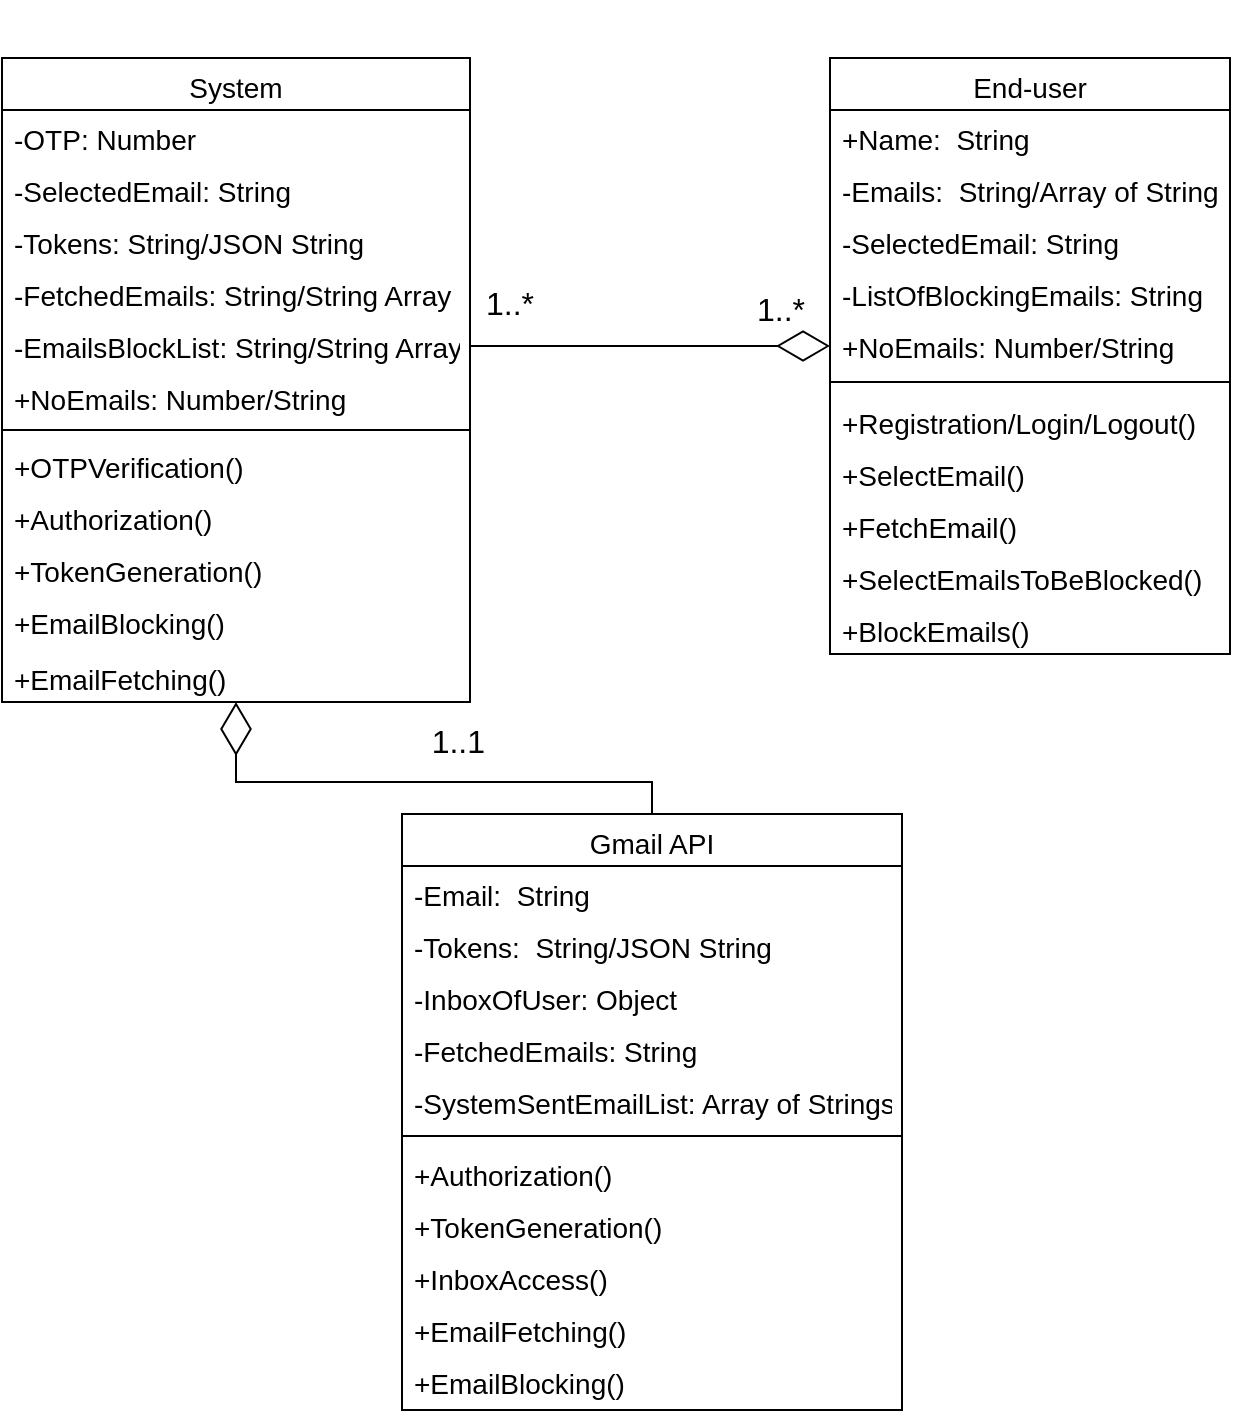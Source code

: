 <mxfile version="21.7.5" type="github">
  <diagram id="C5RBs43oDa-KdzZeNtuy" name="Page-1">
    <mxGraphModel dx="1050" dy="1735" grid="1" gridSize="10" guides="1" tooltips="1" connect="1" arrows="1" fold="1" page="1" pageScale="1" pageWidth="827" pageHeight="1169" math="0" shadow="0">
      <root>
        <mxCell id="WIyWlLk6GJQsqaUBKTNV-0" />
        <mxCell id="WIyWlLk6GJQsqaUBKTNV-1" parent="WIyWlLk6GJQsqaUBKTNV-0" />
        <mxCell id="8RGstxOjwjv9jnQM3LrZ-42" value="System" style="swimlane;fontStyle=0;align=center;verticalAlign=top;childLayout=stackLayout;horizontal=1;startSize=26;horizontalStack=0;resizeParent=1;resizeLast=0;collapsible=1;marginBottom=0;rounded=0;shadow=0;strokeWidth=1;fillColor=none;fontSize=14;" parent="WIyWlLk6GJQsqaUBKTNV-1" vertex="1">
          <mxGeometry x="66" y="-1042" width="234" height="322" as="geometry">
            <mxRectangle x="230" y="140" width="160" height="26" as="alternateBounds" />
          </mxGeometry>
        </mxCell>
        <mxCell id="8RGstxOjwjv9jnQM3LrZ-43" value="-OTP: Number" style="text;align=left;verticalAlign=top;spacingLeft=4;spacingRight=4;overflow=hidden;rotatable=0;points=[[0,0.5],[1,0.5]];portConstraint=eastwest;fontSize=14;" parent="8RGstxOjwjv9jnQM3LrZ-42" vertex="1">
          <mxGeometry y="26" width="234" height="26" as="geometry" />
        </mxCell>
        <mxCell id="8RGstxOjwjv9jnQM3LrZ-44" value="-SelectedEmail: String" style="text;align=left;verticalAlign=top;spacingLeft=4;spacingRight=4;overflow=hidden;rotatable=0;points=[[0,0.5],[1,0.5]];portConstraint=eastwest;rounded=0;shadow=0;html=0;fontSize=14;" parent="8RGstxOjwjv9jnQM3LrZ-42" vertex="1">
          <mxGeometry y="52" width="234" height="26" as="geometry" />
        </mxCell>
        <mxCell id="8RGstxOjwjv9jnQM3LrZ-45" value="-Tokens: String/JSON String" style="text;align=left;verticalAlign=top;spacingLeft=4;spacingRight=4;overflow=hidden;rotatable=0;points=[[0,0.5],[1,0.5]];portConstraint=eastwest;rounded=0;shadow=0;html=0;fontSize=14;" parent="8RGstxOjwjv9jnQM3LrZ-42" vertex="1">
          <mxGeometry y="78" width="234" height="26" as="geometry" />
        </mxCell>
        <mxCell id="8RGstxOjwjv9jnQM3LrZ-88" value="-FetchedEmails: String/String Array" style="text;align=left;verticalAlign=top;spacingLeft=4;spacingRight=4;overflow=hidden;rotatable=0;points=[[0,0.5],[1,0.5]];portConstraint=eastwest;rounded=0;shadow=0;html=0;fontSize=14;" parent="8RGstxOjwjv9jnQM3LrZ-42" vertex="1">
          <mxGeometry y="104" width="234" height="26" as="geometry" />
        </mxCell>
        <mxCell id="8RGstxOjwjv9jnQM3LrZ-87" value="-EmailsBlockList: String/String Array" style="text;align=left;verticalAlign=top;spacingLeft=4;spacingRight=4;overflow=hidden;rotatable=0;points=[[0,0.5],[1,0.5]];portConstraint=eastwest;rounded=0;shadow=0;html=0;fontSize=14;" parent="8RGstxOjwjv9jnQM3LrZ-42" vertex="1">
          <mxGeometry y="130" width="234" height="26" as="geometry" />
        </mxCell>
        <mxCell id="8RGstxOjwjv9jnQM3LrZ-56" value="+NoEmails: Number/String" style="text;align=left;verticalAlign=top;spacingLeft=4;spacingRight=4;overflow=hidden;rotatable=0;points=[[0,0.5],[1,0.5]];portConstraint=eastwest;rounded=0;shadow=0;html=0;fontSize=14;" parent="8RGstxOjwjv9jnQM3LrZ-42" vertex="1">
          <mxGeometry y="156" width="234" height="26" as="geometry" />
        </mxCell>
        <mxCell id="8RGstxOjwjv9jnQM3LrZ-46" value="" style="line;html=1;strokeWidth=1;align=left;verticalAlign=middle;spacingTop=-1;spacingLeft=3;spacingRight=3;rotatable=0;labelPosition=right;points=[];portConstraint=eastwest;" parent="8RGstxOjwjv9jnQM3LrZ-42" vertex="1">
          <mxGeometry y="182" width="234" height="8" as="geometry" />
        </mxCell>
        <mxCell id="8RGstxOjwjv9jnQM3LrZ-47" value="+OTPVerification()" style="text;align=left;verticalAlign=top;spacingLeft=4;spacingRight=4;overflow=hidden;rotatable=0;points=[[0,0.5],[1,0.5]];portConstraint=eastwest;fontSize=14;" parent="8RGstxOjwjv9jnQM3LrZ-42" vertex="1">
          <mxGeometry y="190" width="234" height="26" as="geometry" />
        </mxCell>
        <mxCell id="8RGstxOjwjv9jnQM3LrZ-48" value="+Authorization()" style="text;align=left;verticalAlign=top;spacingLeft=4;spacingRight=4;overflow=hidden;rotatable=0;points=[[0,0.5],[1,0.5]];portConstraint=eastwest;fontSize=14;" parent="8RGstxOjwjv9jnQM3LrZ-42" vertex="1">
          <mxGeometry y="216" width="234" height="26" as="geometry" />
        </mxCell>
        <mxCell id="8RGstxOjwjv9jnQM3LrZ-49" value="+TokenGeneration()" style="text;align=left;verticalAlign=top;spacingLeft=4;spacingRight=4;overflow=hidden;rotatable=0;points=[[0,0.5],[1,0.5]];portConstraint=eastwest;fontSize=14;" parent="8RGstxOjwjv9jnQM3LrZ-42" vertex="1">
          <mxGeometry y="242" width="234" height="26" as="geometry" />
        </mxCell>
        <mxCell id="8RGstxOjwjv9jnQM3LrZ-78" value="+EmailBlocking()" style="text;align=left;verticalAlign=top;spacingLeft=4;spacingRight=4;overflow=hidden;rotatable=0;points=[[0,0.5],[1,0.5]];portConstraint=eastwest;fontSize=14;" parent="8RGstxOjwjv9jnQM3LrZ-42" vertex="1">
          <mxGeometry y="268" width="234" height="28" as="geometry" />
        </mxCell>
        <mxCell id="8RGstxOjwjv9jnQM3LrZ-77" value="+EmailFetching()" style="text;align=left;verticalAlign=top;spacingLeft=4;spacingRight=4;overflow=hidden;rotatable=0;points=[[0,0.5],[1,0.5]];portConstraint=eastwest;fontSize=14;" parent="8RGstxOjwjv9jnQM3LrZ-42" vertex="1">
          <mxGeometry y="296" width="234" height="26" as="geometry" />
        </mxCell>
        <mxCell id="8RGstxOjwjv9jnQM3LrZ-50" value="End-user" style="swimlane;fontStyle=0;align=center;verticalAlign=top;childLayout=stackLayout;horizontal=1;startSize=26;horizontalStack=0;resizeParent=1;resizeLast=0;collapsible=1;marginBottom=0;rounded=0;shadow=0;strokeWidth=1;fontSize=14;" parent="WIyWlLk6GJQsqaUBKTNV-1" vertex="1">
          <mxGeometry x="480" y="-1042" width="200" height="298" as="geometry">
            <mxRectangle x="550" y="140" width="160" height="26" as="alternateBounds" />
          </mxGeometry>
        </mxCell>
        <mxCell id="8RGstxOjwjv9jnQM3LrZ-51" value="+Name:  String" style="text;align=left;verticalAlign=top;spacingLeft=4;spacingRight=4;overflow=hidden;rotatable=0;points=[[0,0.5],[1,0.5]];portConstraint=eastwest;fontSize=14;" parent="8RGstxOjwjv9jnQM3LrZ-50" vertex="1">
          <mxGeometry y="26" width="200" height="26" as="geometry" />
        </mxCell>
        <mxCell id="8RGstxOjwjv9jnQM3LrZ-52" value="-Emails:  String/Array of String" style="text;align=left;verticalAlign=top;spacingLeft=4;spacingRight=4;overflow=hidden;rotatable=0;points=[[0,0.5],[1,0.5]];portConstraint=eastwest;rounded=0;shadow=0;html=0;fontSize=14;" parent="8RGstxOjwjv9jnQM3LrZ-50" vertex="1">
          <mxGeometry y="52" width="200" height="26" as="geometry" />
        </mxCell>
        <mxCell id="8RGstxOjwjv9jnQM3LrZ-53" value="-SelectedEmail: String" style="text;align=left;verticalAlign=top;spacingLeft=4;spacingRight=4;overflow=hidden;rotatable=0;points=[[0,0.5],[1,0.5]];portConstraint=eastwest;rounded=0;shadow=0;html=0;fontSize=14;" parent="8RGstxOjwjv9jnQM3LrZ-50" vertex="1">
          <mxGeometry y="78" width="200" height="26" as="geometry" />
        </mxCell>
        <mxCell id="8RGstxOjwjv9jnQM3LrZ-54" value="-ListOfBlockingEmails: String" style="text;align=left;verticalAlign=top;spacingLeft=4;spacingRight=4;overflow=hidden;rotatable=0;points=[[0,0.5],[1,0.5]];portConstraint=eastwest;rounded=0;shadow=0;html=0;fontSize=14;" parent="8RGstxOjwjv9jnQM3LrZ-50" vertex="1">
          <mxGeometry y="104" width="200" height="26" as="geometry" />
        </mxCell>
        <mxCell id="8RGstxOjwjv9jnQM3LrZ-95" value="+NoEmails: Number/String" style="text;align=left;verticalAlign=top;spacingLeft=4;spacingRight=4;overflow=hidden;rotatable=0;points=[[0,0.5],[1,0.5]];portConstraint=eastwest;rounded=0;shadow=0;html=0;fontSize=14;" parent="8RGstxOjwjv9jnQM3LrZ-50" vertex="1">
          <mxGeometry y="130" width="200" height="26" as="geometry" />
        </mxCell>
        <mxCell id="8RGstxOjwjv9jnQM3LrZ-57" value="" style="line;html=1;strokeWidth=1;align=left;verticalAlign=middle;spacingTop=-1;spacingLeft=3;spacingRight=3;rotatable=0;labelPosition=right;points=[];portConstraint=eastwest;" parent="8RGstxOjwjv9jnQM3LrZ-50" vertex="1">
          <mxGeometry y="156" width="200" height="12" as="geometry" />
        </mxCell>
        <mxCell id="8RGstxOjwjv9jnQM3LrZ-58" value="+Registration/Login/Logout()" style="text;align=left;verticalAlign=top;spacingLeft=4;spacingRight=4;overflow=hidden;rotatable=0;points=[[0,0.5],[1,0.5]];portConstraint=eastwest;fontSize=14;" parent="8RGstxOjwjv9jnQM3LrZ-50" vertex="1">
          <mxGeometry y="168" width="200" height="26" as="geometry" />
        </mxCell>
        <mxCell id="8RGstxOjwjv9jnQM3LrZ-59" value="+SelectEmail()" style="text;align=left;verticalAlign=top;spacingLeft=4;spacingRight=4;overflow=hidden;rotatable=0;points=[[0,0.5],[1,0.5]];portConstraint=eastwest;fontSize=14;" parent="8RGstxOjwjv9jnQM3LrZ-50" vertex="1">
          <mxGeometry y="194" width="200" height="26" as="geometry" />
        </mxCell>
        <mxCell id="8RGstxOjwjv9jnQM3LrZ-60" value="+FetchEmail()" style="text;align=left;verticalAlign=top;spacingLeft=4;spacingRight=4;overflow=hidden;rotatable=0;points=[[0,0.5],[1,0.5]];portConstraint=eastwest;fontSize=14;" parent="8RGstxOjwjv9jnQM3LrZ-50" vertex="1">
          <mxGeometry y="220" width="200" height="26" as="geometry" />
        </mxCell>
        <mxCell id="8RGstxOjwjv9jnQM3LrZ-61" value="+SelectEmailsToBeBlocked()" style="text;align=left;verticalAlign=top;spacingLeft=4;spacingRight=4;overflow=hidden;rotatable=0;points=[[0,0.5],[1,0.5]];portConstraint=eastwest;fontSize=14;" parent="8RGstxOjwjv9jnQM3LrZ-50" vertex="1">
          <mxGeometry y="246" width="200" height="26" as="geometry" />
        </mxCell>
        <mxCell id="8RGstxOjwjv9jnQM3LrZ-62" value="+BlockEmails()" style="text;align=left;verticalAlign=top;spacingLeft=4;spacingRight=4;overflow=hidden;rotatable=0;points=[[0,0.5],[1,0.5]];portConstraint=eastwest;fontSize=14;" parent="8RGstxOjwjv9jnQM3LrZ-50" vertex="1">
          <mxGeometry y="272" width="200" height="26" as="geometry" />
        </mxCell>
        <mxCell id="8RGstxOjwjv9jnQM3LrZ-64" value="Gmail API" style="swimlane;fontStyle=0;align=center;verticalAlign=top;childLayout=stackLayout;horizontal=1;startSize=26;horizontalStack=0;resizeParent=1;resizeLast=0;collapsible=1;marginBottom=0;rounded=0;shadow=0;strokeWidth=1;fontSize=14;" parent="WIyWlLk6GJQsqaUBKTNV-1" vertex="1">
          <mxGeometry x="266" y="-664" width="250" height="298" as="geometry">
            <mxRectangle x="550" y="140" width="160" height="26" as="alternateBounds" />
          </mxGeometry>
        </mxCell>
        <mxCell id="8RGstxOjwjv9jnQM3LrZ-65" value="-Email:  String" style="text;align=left;verticalAlign=top;spacingLeft=4;spacingRight=4;overflow=hidden;rotatable=0;points=[[0,0.5],[1,0.5]];portConstraint=eastwest;fontSize=14;" parent="8RGstxOjwjv9jnQM3LrZ-64" vertex="1">
          <mxGeometry y="26" width="250" height="26" as="geometry" />
        </mxCell>
        <mxCell id="8RGstxOjwjv9jnQM3LrZ-66" value="-Tokens:  String/JSON String" style="text;align=left;verticalAlign=top;spacingLeft=4;spacingRight=4;overflow=hidden;rotatable=0;points=[[0,0.5],[1,0.5]];portConstraint=eastwest;rounded=0;shadow=0;html=0;fontSize=14;" parent="8RGstxOjwjv9jnQM3LrZ-64" vertex="1">
          <mxGeometry y="52" width="250" height="26" as="geometry" />
        </mxCell>
        <mxCell id="8RGstxOjwjv9jnQM3LrZ-67" value="-InboxOfUser: Object" style="text;align=left;verticalAlign=top;spacingLeft=4;spacingRight=4;overflow=hidden;rotatable=0;points=[[0,0.5],[1,0.5]];portConstraint=eastwest;rounded=0;shadow=0;html=0;fontSize=14;" parent="8RGstxOjwjv9jnQM3LrZ-64" vertex="1">
          <mxGeometry y="78" width="250" height="26" as="geometry" />
        </mxCell>
        <mxCell id="8RGstxOjwjv9jnQM3LrZ-68" value="-FetchedEmails: String" style="text;align=left;verticalAlign=top;spacingLeft=4;spacingRight=4;overflow=hidden;rotatable=0;points=[[0,0.5],[1,0.5]];portConstraint=eastwest;rounded=0;shadow=0;html=0;fontSize=14;" parent="8RGstxOjwjv9jnQM3LrZ-64" vertex="1">
          <mxGeometry y="104" width="250" height="26" as="geometry" />
        </mxCell>
        <mxCell id="8RGstxOjwjv9jnQM3LrZ-69" value="-SystemSentEmailList: Array of Strings" style="text;align=left;verticalAlign=top;spacingLeft=4;spacingRight=4;overflow=hidden;rotatable=0;points=[[0,0.5],[1,0.5]];portConstraint=eastwest;rounded=0;shadow=0;html=0;fontSize=14;" parent="8RGstxOjwjv9jnQM3LrZ-64" vertex="1">
          <mxGeometry y="130" width="250" height="26" as="geometry" />
        </mxCell>
        <mxCell id="8RGstxOjwjv9jnQM3LrZ-73" value="" style="line;html=1;strokeWidth=1;align=left;verticalAlign=middle;spacingTop=-1;spacingLeft=3;spacingRight=3;rotatable=0;labelPosition=right;points=[];portConstraint=eastwest;" parent="8RGstxOjwjv9jnQM3LrZ-64" vertex="1">
          <mxGeometry y="156" width="250" height="10" as="geometry" />
        </mxCell>
        <mxCell id="8RGstxOjwjv9jnQM3LrZ-74" value="+Authorization()" style="text;align=left;verticalAlign=top;spacingLeft=4;spacingRight=4;overflow=hidden;rotatable=0;points=[[0,0.5],[1,0.5]];portConstraint=eastwest;fontSize=14;" parent="8RGstxOjwjv9jnQM3LrZ-64" vertex="1">
          <mxGeometry y="166" width="250" height="26" as="geometry" />
        </mxCell>
        <mxCell id="8RGstxOjwjv9jnQM3LrZ-75" value="+TokenGeneration()" style="text;align=left;verticalAlign=top;spacingLeft=4;spacingRight=4;overflow=hidden;rotatable=0;points=[[0,0.5],[1,0.5]];portConstraint=eastwest;fontSize=14;" parent="8RGstxOjwjv9jnQM3LrZ-64" vertex="1">
          <mxGeometry y="192" width="250" height="26" as="geometry" />
        </mxCell>
        <mxCell id="8RGstxOjwjv9jnQM3LrZ-76" value="+InboxAccess()" style="text;align=left;verticalAlign=top;spacingLeft=4;spacingRight=4;overflow=hidden;rotatable=0;points=[[0,0.5],[1,0.5]];portConstraint=eastwest;fontSize=14;" parent="8RGstxOjwjv9jnQM3LrZ-64" vertex="1">
          <mxGeometry y="218" width="250" height="26" as="geometry" />
        </mxCell>
        <mxCell id="8RGstxOjwjv9jnQM3LrZ-94" value="+EmailFetching()" style="text;align=left;verticalAlign=top;spacingLeft=4;spacingRight=4;overflow=hidden;rotatable=0;points=[[0,0.5],[1,0.5]];portConstraint=eastwest;fontSize=14;" parent="8RGstxOjwjv9jnQM3LrZ-64" vertex="1">
          <mxGeometry y="244" width="250" height="26" as="geometry" />
        </mxCell>
        <mxCell id="8RGstxOjwjv9jnQM3LrZ-93" value="+EmailBlocking()" style="text;align=left;verticalAlign=top;spacingLeft=4;spacingRight=4;overflow=hidden;rotatable=0;points=[[0,0.5],[1,0.5]];portConstraint=eastwest;fontSize=14;" parent="8RGstxOjwjv9jnQM3LrZ-64" vertex="1">
          <mxGeometry y="270" width="250" height="28" as="geometry" />
        </mxCell>
        <mxCell id="8RGstxOjwjv9jnQM3LrZ-79" value="1..1" style="resizable=0;align=right;verticalAlign=bottom;labelBackgroundColor=none;fontSize=16;" parent="WIyWlLk6GJQsqaUBKTNV-1" connectable="0" vertex="1">
          <mxGeometry x="310" y="-690" as="geometry">
            <mxPoint x="-1" as="offset" />
          </mxGeometry>
        </mxCell>
        <mxCell id="8RGstxOjwjv9jnQM3LrZ-80" value="" style="endArrow=diamondThin;endFill=0;endSize=24;html=1;rounded=0;fontSize=16;" parent="WIyWlLk6GJQsqaUBKTNV-1" edge="1">
          <mxGeometry width="160" relative="1" as="geometry">
            <mxPoint x="300" y="-898" as="sourcePoint" />
            <mxPoint x="480" y="-898" as="targetPoint" />
            <Array as="points" />
          </mxGeometry>
        </mxCell>
        <mxCell id="8RGstxOjwjv9jnQM3LrZ-81" value="1..*" style="resizable=0;align=left;verticalAlign=bottom;labelBackgroundColor=none;fontSize=16;" parent="WIyWlLk6GJQsqaUBKTNV-1" connectable="0" vertex="1">
          <mxGeometry x="306" y="-980" as="geometry">
            <mxPoint y="71" as="offset" />
          </mxGeometry>
        </mxCell>
        <mxCell id="8RGstxOjwjv9jnQM3LrZ-82" value="1..*" style="resizable=0;align=right;verticalAlign=bottom;labelBackgroundColor=none;fontSize=16;" parent="WIyWlLk6GJQsqaUBKTNV-1" connectable="0" vertex="1">
          <mxGeometry x="530" y="-1070" as="geometry">
            <mxPoint x="-61" y="164" as="offset" />
          </mxGeometry>
        </mxCell>
        <mxCell id="8RGstxOjwjv9jnQM3LrZ-83" value="" style="endArrow=diamondThin;endFill=0;endSize=24;html=1;rounded=0;fontSize=16;entryX=0.5;entryY=1;entryDx=0;entryDy=0;exitX=0.5;exitY=0;exitDx=0;exitDy=0;" parent="WIyWlLk6GJQsqaUBKTNV-1" source="8RGstxOjwjv9jnQM3LrZ-64" target="8RGstxOjwjv9jnQM3LrZ-42" edge="1">
          <mxGeometry width="160" relative="1" as="geometry">
            <mxPoint x="391" y="-627" as="sourcePoint" />
            <mxPoint x="183" y="-680" as="targetPoint" />
            <Array as="points">
              <mxPoint x="391" y="-680" />
              <mxPoint x="290" y="-680" />
              <mxPoint x="183" y="-680" />
            </Array>
          </mxGeometry>
        </mxCell>
      </root>
    </mxGraphModel>
  </diagram>
</mxfile>
